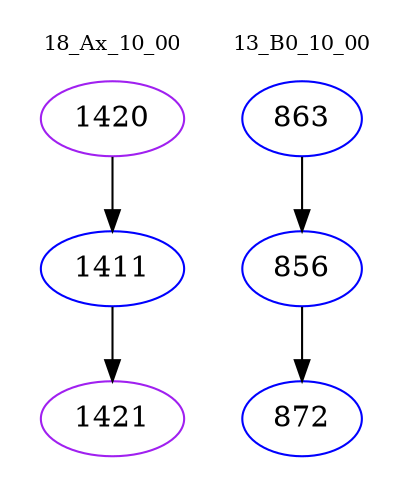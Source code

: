 digraph{
subgraph cluster_0 {
color = white
label = "18_Ax_10_00";
fontsize=10;
T0_1420 [label="1420", color="purple"]
T0_1420 -> T0_1411 [color="black"]
T0_1411 [label="1411", color="blue"]
T0_1411 -> T0_1421 [color="black"]
T0_1421 [label="1421", color="purple"]
}
subgraph cluster_1 {
color = white
label = "13_B0_10_00";
fontsize=10;
T1_863 [label="863", color="blue"]
T1_863 -> T1_856 [color="black"]
T1_856 [label="856", color="blue"]
T1_856 -> T1_872 [color="black"]
T1_872 [label="872", color="blue"]
}
}
